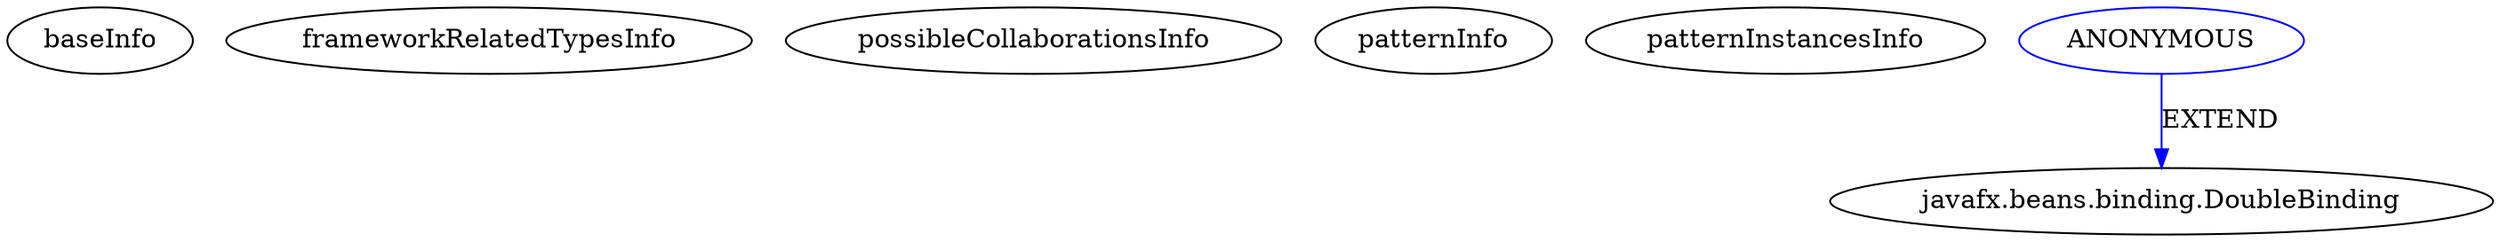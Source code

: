 digraph {
baseInfo[graphId=2739,category="pattern",isAnonymous=false,possibleRelation=false]
frameworkRelatedTypesInfo[]
possibleCollaborationsInfo[]
patternInfo[frequency=3.0,patternRootClient=null]
patternInstancesInfo[0="DenisTyschenko-JavaFx-Graph~/DenisTyschenko-JavaFx-Graph/JavaFx-Graph-master/src/main/java/graph/model/edge/DirectedEdge.java~DirectedEdge~340",1="MrLoNee-RadialFx~/MrLoNee-RadialFx/RadialFx-master/src/com/mrlonee/radialfx/thermostat/NestNoCss.java~NestNoCss~985",2="MrLoNee-RadialFx~/MrLoNee-RadialFx/RadialFx-master/src/com/mrlonee/radialfx/thermostat/Nest.java~Nest~992"]
176[label="javafx.beans.binding.DoubleBinding",vertexType="FRAMEWORK_CLASS_TYPE",isFrameworkType=false]
175[label="ANONYMOUS",vertexType="REFERENCE_ANONYMOUS_DECLARATION",isFrameworkType=false,color=blue]
175->176[label="EXTEND",color=blue]
}
